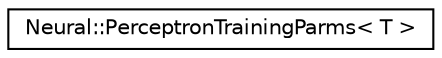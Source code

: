 digraph G
{
  edge [fontname="Helvetica",fontsize="10",labelfontname="Helvetica",labelfontsize="10"];
  node [fontname="Helvetica",fontsize="10",shape=record];
  rankdir=LR;
  Node1 [label="Neural::PerceptronTrainingParms\< T \>",height=0.2,width=0.4,color="black", fillcolor="white", style="filled",URL="$class_neural_1_1_perceptron_training_parms.html"];
}
